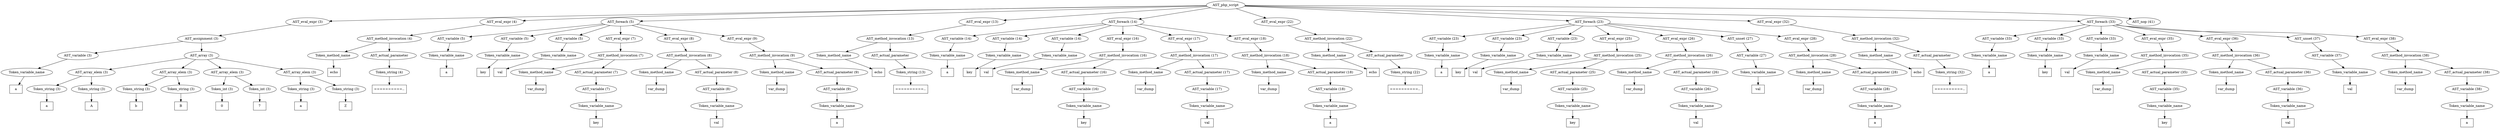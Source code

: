 /*
 * AST in dot format generated by phc -- the PHP compiler
 */

digraph AST {
node_0 [label="AST_php_script"];
node_1 [label="AST_eval_expr (3)"];
node_2 [label="AST_assignment (3)"];
node_3 [label="AST_variable (3)"];
node_4 [label="Token_variable_name"];
node_5 [label="a", shape=box]
node_4 -> node_5;
node_3 -> node_4;
node_6 [label="AST_array (3)"];
node_7 [label="AST_array_elem (3)"];
node_8 [label="Token_string (3)"];
node_9 [label="a", shape=box]
node_8 -> node_9;
node_10 [label="Token_string (3)"];
node_11 [label="A", shape=box]
node_10 -> node_11;
node_7 -> node_10;
node_7 -> node_8;
node_12 [label="AST_array_elem (3)"];
node_13 [label="Token_string (3)"];
node_14 [label="b", shape=box]
node_13 -> node_14;
node_15 [label="Token_string (3)"];
node_16 [label="B", shape=box]
node_15 -> node_16;
node_12 -> node_15;
node_12 -> node_13;
node_17 [label="AST_array_elem (3)"];
node_18 [label="Token_int (3)"];
node_19 [label="0", shape=box]
node_18 -> node_19;
node_20 [label="Token_int (3)"];
node_21 [label="7", shape=box]
node_20 -> node_21;
node_17 -> node_20;
node_17 -> node_18;
node_22 [label="AST_array_elem (3)"];
node_23 [label="Token_string (3)"];
node_24 [label="a", shape=box]
node_23 -> node_24;
node_25 [label="Token_string (3)"];
node_26 [label="Z", shape=box]
node_25 -> node_26;
node_22 -> node_25;
node_22 -> node_23;
node_6 -> node_22;
node_6 -> node_17;
node_6 -> node_12;
node_6 -> node_7;
node_2 -> node_6;
node_2 -> node_3;
node_1 -> node_2;
node_27 [label="AST_eval_expr (4)"];
node_28 [label="AST_method_invocation (4)"];
node_29 [label="Token_method_name"];
node_30 [label="echo", shape=box]
node_29 -> node_30;
node_31 [label="AST_actual_parameter"];
node_32 [label="Token_string (4)"];
node_33 [label="==========..", shape=box]
node_32 -> node_33;
node_31 -> node_32;
node_28 -> node_31;
node_28 -> node_29;
node_27 -> node_28;
node_34 [label="AST_foreach (5)"];
node_35 [label="AST_variable (5)"];
node_36 [label="Token_variable_name"];
node_37 [label="a", shape=box]
node_36 -> node_37;
node_35 -> node_36;
node_38 [label="AST_variable (5)"];
node_39 [label="Token_variable_name"];
node_40 [label="key", shape=box]
node_39 -> node_40;
node_38 -> node_39;
node_41 [label="AST_variable (5)"];
node_42 [label="Token_variable_name"];
node_43 [label="val", shape=box]
node_42 -> node_43;
node_41 -> node_42;
node_44 [label="AST_eval_expr (7)"];
node_45 [label="AST_method_invocation (7)"];
node_46 [label="Token_method_name"];
node_47 [label="var_dump", shape=box]
node_46 -> node_47;
node_48 [label="AST_actual_parameter (7)"];
node_49 [label="AST_variable (7)"];
node_50 [label="Token_variable_name"];
node_51 [label="key", shape=box]
node_50 -> node_51;
node_49 -> node_50;
node_48 -> node_49;
node_45 -> node_48;
node_45 -> node_46;
node_44 -> node_45;
node_52 [label="AST_eval_expr (8)"];
node_53 [label="AST_method_invocation (8)"];
node_54 [label="Token_method_name"];
node_55 [label="var_dump", shape=box]
node_54 -> node_55;
node_56 [label="AST_actual_parameter (8)"];
node_57 [label="AST_variable (8)"];
node_58 [label="Token_variable_name"];
node_59 [label="val", shape=box]
node_58 -> node_59;
node_57 -> node_58;
node_56 -> node_57;
node_53 -> node_56;
node_53 -> node_54;
node_52 -> node_53;
node_60 [label="AST_eval_expr (9)"];
node_61 [label="AST_method_invocation (9)"];
node_62 [label="Token_method_name"];
node_63 [label="var_dump", shape=box]
node_62 -> node_63;
node_64 [label="AST_actual_parameter (9)"];
node_65 [label="AST_variable (9)"];
node_66 [label="Token_variable_name"];
node_67 [label="a", shape=box]
node_66 -> node_67;
node_65 -> node_66;
node_64 -> node_65;
node_61 -> node_64;
node_61 -> node_62;
node_60 -> node_61;
node_34 -> node_60;
node_34 -> node_52;
node_34 -> node_44;
node_34 -> node_41;
node_34 -> node_38;
node_34 -> node_35;
node_68 [label="AST_eval_expr (13)"];
node_69 [label="AST_method_invocation (13)"];
node_70 [label="Token_method_name"];
node_71 [label="echo", shape=box]
node_70 -> node_71;
node_72 [label="AST_actual_parameter"];
node_73 [label="Token_string (13)"];
node_74 [label="==========..", shape=box]
node_73 -> node_74;
node_72 -> node_73;
node_69 -> node_72;
node_69 -> node_70;
node_68 -> node_69;
node_75 [label="AST_foreach (14)"];
node_76 [label="AST_variable (14)"];
node_77 [label="Token_variable_name"];
node_78 [label="a", shape=box]
node_77 -> node_78;
node_76 -> node_77;
node_79 [label="AST_variable (14)"];
node_80 [label="Token_variable_name"];
node_81 [label="key", shape=box]
node_80 -> node_81;
node_79 -> node_80;
node_82 [label="AST_variable (14)"];
node_83 [label="Token_variable_name"];
node_84 [label="val", shape=box]
node_83 -> node_84;
node_82 -> node_83;
node_85 [label="AST_eval_expr (16)"];
node_86 [label="AST_method_invocation (16)"];
node_87 [label="Token_method_name"];
node_88 [label="var_dump", shape=box]
node_87 -> node_88;
node_89 [label="AST_actual_parameter (16)"];
node_90 [label="AST_variable (16)"];
node_91 [label="Token_variable_name"];
node_92 [label="key", shape=box]
node_91 -> node_92;
node_90 -> node_91;
node_89 -> node_90;
node_86 -> node_89;
node_86 -> node_87;
node_85 -> node_86;
node_93 [label="AST_eval_expr (17)"];
node_94 [label="AST_method_invocation (17)"];
node_95 [label="Token_method_name"];
node_96 [label="var_dump", shape=box]
node_95 -> node_96;
node_97 [label="AST_actual_parameter (17)"];
node_98 [label="AST_variable (17)"];
node_99 [label="Token_variable_name"];
node_100 [label="val", shape=box]
node_99 -> node_100;
node_98 -> node_99;
node_97 -> node_98;
node_94 -> node_97;
node_94 -> node_95;
node_93 -> node_94;
node_101 [label="AST_eval_expr (18)"];
node_102 [label="AST_method_invocation (18)"];
node_103 [label="Token_method_name"];
node_104 [label="var_dump", shape=box]
node_103 -> node_104;
node_105 [label="AST_actual_parameter (18)"];
node_106 [label="AST_variable (18)"];
node_107 [label="Token_variable_name"];
node_108 [label="a", shape=box]
node_107 -> node_108;
node_106 -> node_107;
node_105 -> node_106;
node_102 -> node_105;
node_102 -> node_103;
node_101 -> node_102;
node_75 -> node_101;
node_75 -> node_93;
node_75 -> node_85;
node_75 -> node_82;
node_75 -> node_79;
node_75 -> node_76;
node_109 [label="AST_eval_expr (22)"];
node_110 [label="AST_method_invocation (22)"];
node_111 [label="Token_method_name"];
node_112 [label="echo", shape=box]
node_111 -> node_112;
node_113 [label="AST_actual_parameter"];
node_114 [label="Token_string (22)"];
node_115 [label="==========..", shape=box]
node_114 -> node_115;
node_113 -> node_114;
node_110 -> node_113;
node_110 -> node_111;
node_109 -> node_110;
node_116 [label="AST_foreach (23)"];
node_117 [label="AST_variable (23)"];
node_118 [label="Token_variable_name"];
node_119 [label="a", shape=box]
node_118 -> node_119;
node_117 -> node_118;
node_120 [label="AST_variable (23)"];
node_121 [label="Token_variable_name"];
node_122 [label="key", shape=box]
node_121 -> node_122;
node_120 -> node_121;
node_123 [label="AST_variable (23)"];
node_124 [label="Token_variable_name"];
node_125 [label="val", shape=box]
node_124 -> node_125;
node_123 -> node_124;
node_126 [label="AST_eval_expr (25)"];
node_127 [label="AST_method_invocation (25)"];
node_128 [label="Token_method_name"];
node_129 [label="var_dump", shape=box]
node_128 -> node_129;
node_130 [label="AST_actual_parameter (25)"];
node_131 [label="AST_variable (25)"];
node_132 [label="Token_variable_name"];
node_133 [label="key", shape=box]
node_132 -> node_133;
node_131 -> node_132;
node_130 -> node_131;
node_127 -> node_130;
node_127 -> node_128;
node_126 -> node_127;
node_134 [label="AST_eval_expr (26)"];
node_135 [label="AST_method_invocation (26)"];
node_136 [label="Token_method_name"];
node_137 [label="var_dump", shape=box]
node_136 -> node_137;
node_138 [label="AST_actual_parameter (26)"];
node_139 [label="AST_variable (26)"];
node_140 [label="Token_variable_name"];
node_141 [label="val", shape=box]
node_140 -> node_141;
node_139 -> node_140;
node_138 -> node_139;
node_135 -> node_138;
node_135 -> node_136;
node_134 -> node_135;
node_142 [label="AST_unset (27)"];
node_143 [label="AST_variable (27)"];
node_144 [label="Token_variable_name"];
node_145 [label="val", shape=box]
node_144 -> node_145;
node_143 -> node_144;
node_142 -> node_143;
node_146 [label="AST_eval_expr (28)"];
node_147 [label="AST_method_invocation (28)"];
node_148 [label="Token_method_name"];
node_149 [label="var_dump", shape=box]
node_148 -> node_149;
node_150 [label="AST_actual_parameter (28)"];
node_151 [label="AST_variable (28)"];
node_152 [label="Token_variable_name"];
node_153 [label="a", shape=box]
node_152 -> node_153;
node_151 -> node_152;
node_150 -> node_151;
node_147 -> node_150;
node_147 -> node_148;
node_146 -> node_147;
node_116 -> node_146;
node_116 -> node_142;
node_116 -> node_134;
node_116 -> node_126;
node_116 -> node_123;
node_116 -> node_120;
node_116 -> node_117;
node_154 [label="AST_eval_expr (32)"];
node_155 [label="AST_method_invocation (32)"];
node_156 [label="Token_method_name"];
node_157 [label="echo", shape=box]
node_156 -> node_157;
node_158 [label="AST_actual_parameter"];
node_159 [label="Token_string (32)"];
node_160 [label="==========..", shape=box]
node_159 -> node_160;
node_158 -> node_159;
node_155 -> node_158;
node_155 -> node_156;
node_154 -> node_155;
node_161 [label="AST_foreach (33)"];
node_162 [label="AST_variable (33)"];
node_163 [label="Token_variable_name"];
node_164 [label="a", shape=box]
node_163 -> node_164;
node_162 -> node_163;
node_165 [label="AST_variable (33)"];
node_166 [label="Token_variable_name"];
node_167 [label="key", shape=box]
node_166 -> node_167;
node_165 -> node_166;
node_168 [label="AST_variable (33)"];
node_169 [label="Token_variable_name"];
node_170 [label="val", shape=box]
node_169 -> node_170;
node_168 -> node_169;
node_171 [label="AST_eval_expr (35)"];
node_172 [label="AST_method_invocation (35)"];
node_173 [label="Token_method_name"];
node_174 [label="var_dump", shape=box]
node_173 -> node_174;
node_175 [label="AST_actual_parameter (35)"];
node_176 [label="AST_variable (35)"];
node_177 [label="Token_variable_name"];
node_178 [label="key", shape=box]
node_177 -> node_178;
node_176 -> node_177;
node_175 -> node_176;
node_172 -> node_175;
node_172 -> node_173;
node_171 -> node_172;
node_179 [label="AST_eval_expr (36)"];
node_180 [label="AST_method_invocation (36)"];
node_181 [label="Token_method_name"];
node_182 [label="var_dump", shape=box]
node_181 -> node_182;
node_183 [label="AST_actual_parameter (36)"];
node_184 [label="AST_variable (36)"];
node_185 [label="Token_variable_name"];
node_186 [label="val", shape=box]
node_185 -> node_186;
node_184 -> node_185;
node_183 -> node_184;
node_180 -> node_183;
node_180 -> node_181;
node_179 -> node_180;
node_187 [label="AST_unset (37)"];
node_188 [label="AST_variable (37)"];
node_189 [label="Token_variable_name"];
node_190 [label="val", shape=box]
node_189 -> node_190;
node_188 -> node_189;
node_187 -> node_188;
node_191 [label="AST_eval_expr (38)"];
node_192 [label="AST_method_invocation (38)"];
node_193 [label="Token_method_name"];
node_194 [label="var_dump", shape=box]
node_193 -> node_194;
node_195 [label="AST_actual_parameter (38)"];
node_196 [label="AST_variable (38)"];
node_197 [label="Token_variable_name"];
node_198 [label="a", shape=box]
node_197 -> node_198;
node_196 -> node_197;
node_195 -> node_196;
node_192 -> node_195;
node_192 -> node_193;
node_191 -> node_192;
node_161 -> node_191;
node_161 -> node_187;
node_161 -> node_179;
node_161 -> node_171;
node_161 -> node_168;
node_161 -> node_165;
node_161 -> node_162;
node_199 [label="AST_nop (41)"];
node_0 -> node_199;
node_0 -> node_161;
node_0 -> node_154;
node_0 -> node_116;
node_0 -> node_109;
node_0 -> node_75;
node_0 -> node_68;
node_0 -> node_34;
node_0 -> node_27;
node_0 -> node_1;
}
